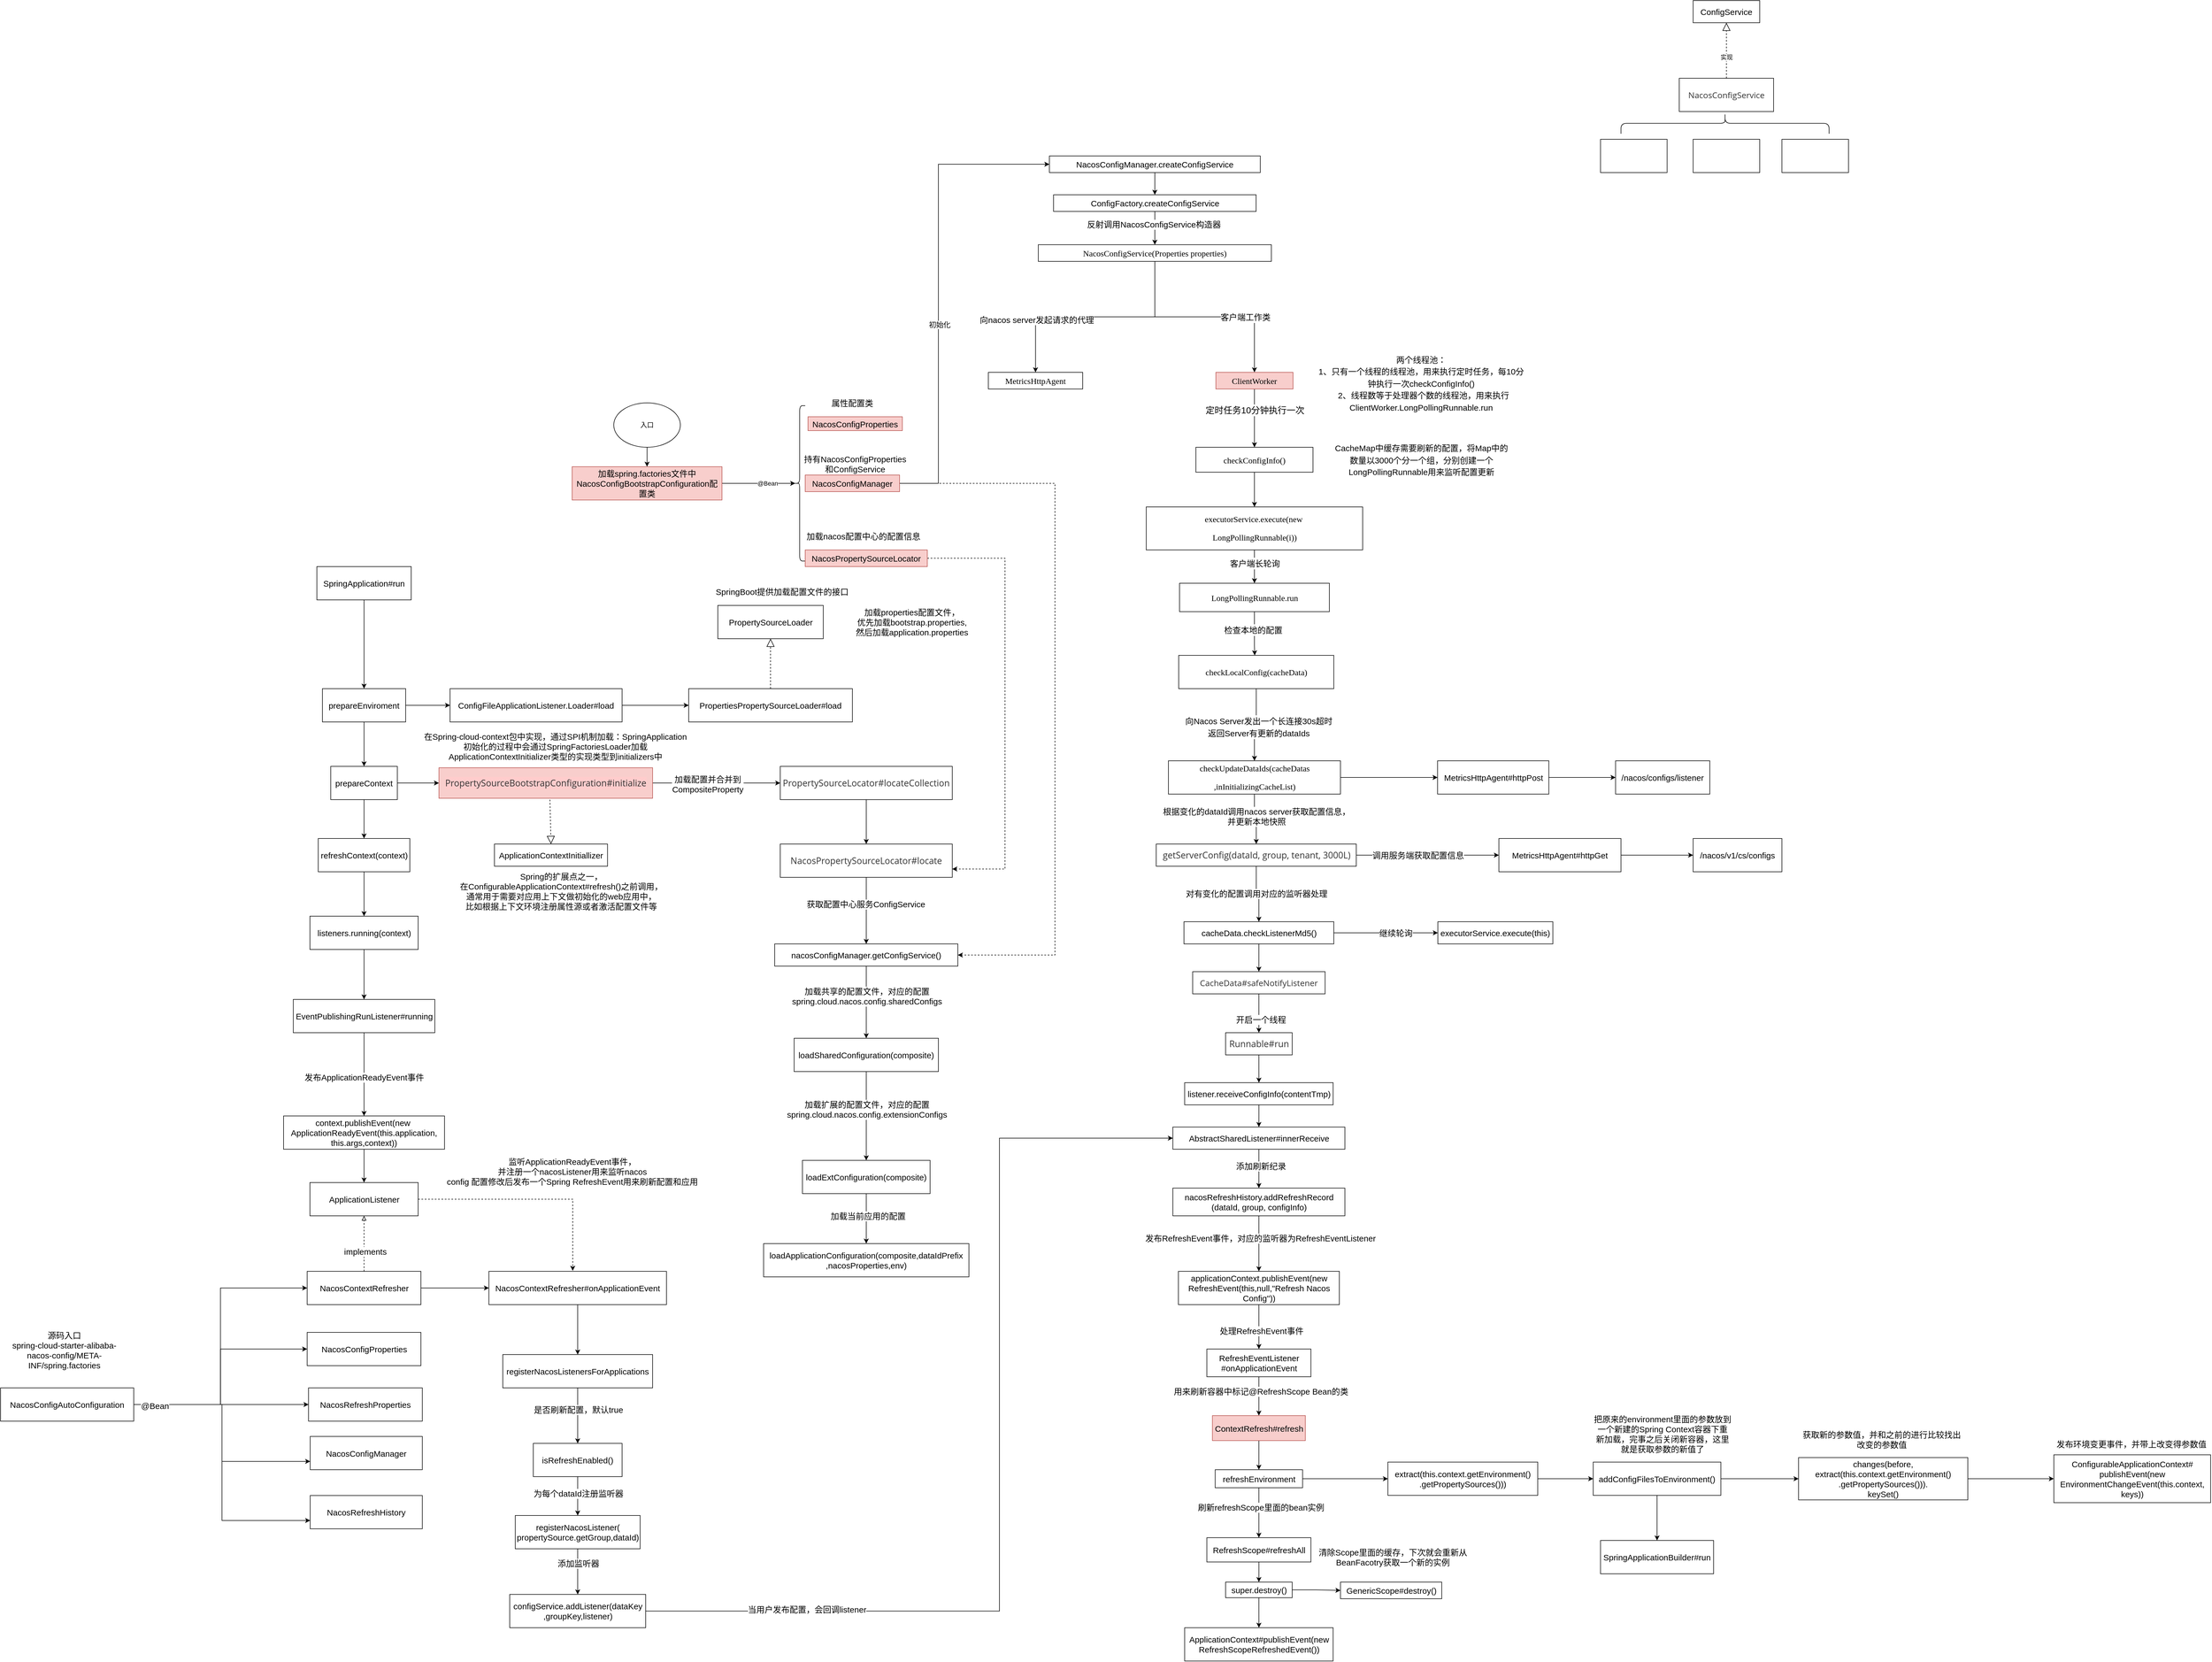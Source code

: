 <mxfile version="16.5.6" type="github">
  <diagram id="AEkYbbPtGk_L0vC9MOVH" name="第 1 页">
    <mxGraphModel dx="3076" dy="1931" grid="1" gridSize="10" guides="1" tooltips="1" connect="1" arrows="1" fold="1" page="1" pageScale="1" pageWidth="827" pageHeight="1169" math="0" shadow="0">
      <root>
        <mxCell id="0" />
        <mxCell id="1" parent="0" />
        <mxCell id="gMyOnzurJYTI28C3glSG-3" value="" style="edgeStyle=orthogonalEdgeStyle;rounded=0;orthogonalLoop=1;jettySize=auto;html=1;" parent="1" source="gMyOnzurJYTI28C3glSG-1" target="gMyOnzurJYTI28C3glSG-2" edge="1">
          <mxGeometry relative="1" as="geometry" />
        </mxCell>
        <mxCell id="gMyOnzurJYTI28C3glSG-1" value="入口" style="ellipse;whiteSpace=wrap;html=1;" parent="1" vertex="1">
          <mxGeometry x="115" y="55" width="120" height="80" as="geometry" />
        </mxCell>
        <mxCell id="gMyOnzurJYTI28C3glSG-7" style="edgeStyle=orthogonalEdgeStyle;rounded=0;orthogonalLoop=1;jettySize=auto;html=1;entryX=0.1;entryY=0.5;entryDx=0;entryDy=0;entryPerimeter=0;" parent="1" source="gMyOnzurJYTI28C3glSG-2" target="gMyOnzurJYTI28C3glSG-6" edge="1">
          <mxGeometry relative="1" as="geometry" />
        </mxCell>
        <mxCell id="gMyOnzurJYTI28C3glSG-9" value="@Bean" style="edgeLabel;html=1;align=center;verticalAlign=middle;resizable=0;points=[];" parent="gMyOnzurJYTI28C3glSG-7" vertex="1" connectable="0">
          <mxGeometry x="0.232" relative="1" as="geometry">
            <mxPoint as="offset" />
          </mxGeometry>
        </mxCell>
        <mxCell id="gMyOnzurJYTI28C3glSG-2" value="&lt;font style=&quot;font-size: 15px&quot;&gt;加载spring.factories文件中NacosConfigBootstrapConfiguration配置类&lt;/font&gt;" style="whiteSpace=wrap;html=1;fillColor=#f8cecc;strokeColor=#b85450;" parent="1" vertex="1">
          <mxGeometry x="40" y="170" width="270" height="60" as="geometry" />
        </mxCell>
        <mxCell id="gMyOnzurJYTI28C3glSG-6" value="" style="shape=curlyBracket;whiteSpace=wrap;html=1;rounded=1;" parent="1" vertex="1">
          <mxGeometry x="440" y="60" width="20" height="280" as="geometry" />
        </mxCell>
        <mxCell id="gMyOnzurJYTI28C3glSG-10" value="&lt;font style=&quot;font-size: 15px&quot;&gt;NacosConfigProperties&lt;/font&gt;" style="rounded=0;whiteSpace=wrap;html=1;fillColor=#f8cecc;strokeColor=#b85450;" parent="1" vertex="1">
          <mxGeometry x="465" y="80" width="170" height="25" as="geometry" />
        </mxCell>
        <mxCell id="gMyOnzurJYTI28C3glSG-21" style="edgeStyle=orthogonalEdgeStyle;rounded=0;orthogonalLoop=1;jettySize=auto;html=1;entryX=0;entryY=0.5;entryDx=0;entryDy=0;fontSize=13;" parent="1" source="gMyOnzurJYTI28C3glSG-12" target="gMyOnzurJYTI28C3glSG-17" edge="1">
          <mxGeometry relative="1" as="geometry">
            <Array as="points">
              <mxPoint x="700" y="200" />
              <mxPoint x="700" y="-375" />
            </Array>
          </mxGeometry>
        </mxCell>
        <mxCell id="gMyOnzurJYTI28C3glSG-22" value="初始化" style="edgeLabel;html=1;align=center;verticalAlign=middle;resizable=0;points=[];fontSize=13;" parent="gMyOnzurJYTI28C3glSG-21" vertex="1" connectable="0">
          <mxGeometry x="-0.157" y="-2" relative="1" as="geometry">
            <mxPoint as="offset" />
          </mxGeometry>
        </mxCell>
        <mxCell id="nUu-qofF7TvcxjBh7wJN-59" style="edgeStyle=orthogonalEdgeStyle;rounded=0;orthogonalLoop=1;jettySize=auto;html=1;entryX=1;entryY=0.5;entryDx=0;entryDy=0;dashed=1;fontSize=15;endArrow=classic;endFill=1;" edge="1" parent="1" source="gMyOnzurJYTI28C3glSG-12" target="nUu-qofF7TvcxjBh7wJN-1">
          <mxGeometry relative="1" as="geometry">
            <Array as="points">
              <mxPoint x="910" y="200" />
              <mxPoint x="910" y="1050" />
            </Array>
          </mxGeometry>
        </mxCell>
        <mxCell id="gMyOnzurJYTI28C3glSG-12" value="&lt;font style=&quot;font-size: 15px&quot;&gt;NacosConfigManager&lt;/font&gt;" style="rounded=0;whiteSpace=wrap;html=1;fillColor=#f8cecc;strokeColor=#b85450;" parent="1" vertex="1">
          <mxGeometry x="460" y="185" width="170" height="30" as="geometry" />
        </mxCell>
        <mxCell id="nUu-qofF7TvcxjBh7wJN-58" style="edgeStyle=orthogonalEdgeStyle;rounded=0;orthogonalLoop=1;jettySize=auto;html=1;entryX=1;entryY=0.75;entryDx=0;entryDy=0;fontSize=15;endArrow=classic;endFill=1;dashed=1;" edge="1" parent="1" source="gMyOnzurJYTI28C3glSG-13" target="mHClkzEe4EQX2rLaS-CH-69">
          <mxGeometry relative="1" as="geometry">
            <Array as="points">
              <mxPoint x="820" y="335" />
              <mxPoint x="820" y="895" />
            </Array>
          </mxGeometry>
        </mxCell>
        <mxCell id="gMyOnzurJYTI28C3glSG-13" value="&lt;font style=&quot;font-size: 15px&quot;&gt;NacosPropertySourceLocator&lt;/font&gt;" style="rounded=0;whiteSpace=wrap;html=1;fillColor=#f8cecc;strokeColor=#b85450;" parent="1" vertex="1">
          <mxGeometry x="460" y="320" width="220" height="30" as="geometry" />
        </mxCell>
        <mxCell id="gMyOnzurJYTI28C3glSG-14" value="&lt;font style=&quot;font-size: 15px&quot;&gt;加载nacos配置中心的配置信息&lt;/font&gt;" style="text;html=1;strokeColor=none;fillColor=none;align=center;verticalAlign=middle;whiteSpace=wrap;rounded=0;" parent="1" vertex="1">
          <mxGeometry x="460" y="280" width="210" height="30" as="geometry" />
        </mxCell>
        <mxCell id="gMyOnzurJYTI28C3glSG-15" value="&lt;font style=&quot;font-size: 15px&quot;&gt;持有NacosConfigProperties&lt;br&gt;和ConfigService&lt;/font&gt;" style="text;html=1;strokeColor=none;fillColor=none;align=center;verticalAlign=middle;whiteSpace=wrap;rounded=0;" parent="1" vertex="1">
          <mxGeometry x="420" y="150" width="260" height="30" as="geometry" />
        </mxCell>
        <mxCell id="gMyOnzurJYTI28C3glSG-16" value="&lt;font style=&quot;font-size: 15px&quot;&gt;属性配置类&lt;/font&gt;" style="text;html=1;strokeColor=none;fillColor=none;align=center;verticalAlign=middle;whiteSpace=wrap;rounded=0;" parent="1" vertex="1">
          <mxGeometry x="465" y="40" width="160" height="30" as="geometry" />
        </mxCell>
        <mxCell id="gMyOnzurJYTI28C3glSG-20" value="" style="edgeStyle=orthogonalEdgeStyle;rounded=0;orthogonalLoop=1;jettySize=auto;html=1;fontSize=13;" parent="1" source="gMyOnzurJYTI28C3glSG-17" target="gMyOnzurJYTI28C3glSG-19" edge="1">
          <mxGeometry relative="1" as="geometry" />
        </mxCell>
        <mxCell id="gMyOnzurJYTI28C3glSG-17" value="&lt;font style=&quot;font-size: 15px&quot;&gt;NacosConfigManager.createConfigService&lt;/font&gt;" style="whiteSpace=wrap;html=1;rounded=0;" parent="1" vertex="1">
          <mxGeometry x="900" y="-390" width="380" height="30" as="geometry" />
        </mxCell>
        <mxCell id="gMyOnzurJYTI28C3glSG-24" value="" style="edgeStyle=orthogonalEdgeStyle;rounded=0;orthogonalLoop=1;jettySize=auto;html=1;fontSize=13;" parent="1" source="gMyOnzurJYTI28C3glSG-19" target="gMyOnzurJYTI28C3glSG-23" edge="1">
          <mxGeometry relative="1" as="geometry" />
        </mxCell>
        <mxCell id="gMyOnzurJYTI28C3glSG-25" value="&lt;font style=&quot;font-size: 15px&quot;&gt;反射调用NacosConfigService构造器&lt;/font&gt;" style="edgeLabel;html=1;align=center;verticalAlign=middle;resizable=0;points=[];fontSize=12;" parent="gMyOnzurJYTI28C3glSG-24" vertex="1" connectable="0">
          <mxGeometry x="-0.229" y="-2" relative="1" as="geometry">
            <mxPoint as="offset" />
          </mxGeometry>
        </mxCell>
        <mxCell id="gMyOnzurJYTI28C3glSG-19" value="&lt;font style=&quot;font-size: 15px&quot;&gt;ConfigFactory.createConfigService&lt;/font&gt;" style="whiteSpace=wrap;html=1;rounded=0;" parent="1" vertex="1">
          <mxGeometry x="907.5" y="-320" width="365" height="30" as="geometry" />
        </mxCell>
        <mxCell id="gMyOnzurJYTI28C3glSG-27" value="" style="edgeStyle=orthogonalEdgeStyle;rounded=0;orthogonalLoop=1;jettySize=auto;html=1;fontSize=12;fontColor=#000000;" parent="1" source="gMyOnzurJYTI28C3glSG-23" target="gMyOnzurJYTI28C3glSG-26" edge="1">
          <mxGeometry relative="1" as="geometry" />
        </mxCell>
        <mxCell id="gMyOnzurJYTI28C3glSG-46" value="&lt;font style=&quot;font-size: 15px&quot;&gt;客户端工作类&lt;/font&gt;" style="edgeLabel;html=1;align=center;verticalAlign=middle;resizable=0;points=[];fontSize=18;fontColor=#000000;" parent="gMyOnzurJYTI28C3glSG-27" vertex="1" connectable="0">
          <mxGeometry x="0.385" relative="1" as="geometry">
            <mxPoint as="offset" />
          </mxGeometry>
        </mxCell>
        <mxCell id="gMyOnzurJYTI28C3glSG-29" value="" style="edgeStyle=orthogonalEdgeStyle;rounded=0;orthogonalLoop=1;jettySize=auto;html=1;fontSize=18;fontColor=#000000;" parent="1" source="gMyOnzurJYTI28C3glSG-23" target="gMyOnzurJYTI28C3glSG-28" edge="1">
          <mxGeometry relative="1" as="geometry" />
        </mxCell>
        <mxCell id="gMyOnzurJYTI28C3glSG-40" value="&lt;font style=&quot;font-size: 15px&quot;&gt;向nacos server发起请求的代理&lt;/font&gt;" style="edgeLabel;html=1;align=center;verticalAlign=middle;resizable=0;points=[];fontSize=12;fontColor=#000000;" parent="gMyOnzurJYTI28C3glSG-29" vertex="1" connectable="0">
          <mxGeometry x="0.232" y="1" relative="1" as="geometry">
            <mxPoint x="-58" y="4" as="offset" />
          </mxGeometry>
        </mxCell>
        <mxCell id="gMyOnzurJYTI28C3glSG-23" value="&lt;pre style=&quot;font-family: &amp;#34;consolas&amp;#34;&quot;&gt;&lt;span style=&quot;background-color: rgb(255 , 255 , 255)&quot;&gt;&lt;font style=&quot;font-size: 15px&quot;&gt;NacosConfigService(Properties properties)&lt;/font&gt;&lt;/span&gt;&lt;/pre&gt;" style="whiteSpace=wrap;html=1;rounded=0;" parent="1" vertex="1">
          <mxGeometry x="880" y="-230" width="420" height="30" as="geometry" />
        </mxCell>
        <mxCell id="gMyOnzurJYTI28C3glSG-43" value="" style="edgeStyle=orthogonalEdgeStyle;rounded=0;orthogonalLoop=1;jettySize=auto;html=1;fontSize=12;fontColor=#000000;" parent="1" source="gMyOnzurJYTI28C3glSG-26" target="gMyOnzurJYTI28C3glSG-42" edge="1">
          <mxGeometry relative="1" as="geometry" />
        </mxCell>
        <mxCell id="gMyOnzurJYTI28C3glSG-45" value="&lt;font style=&quot;font-size: 16px&quot;&gt;定时任务10分钟执行一次&lt;/font&gt;" style="edgeLabel;html=1;align=center;verticalAlign=middle;resizable=0;points=[];fontSize=18;fontColor=#000000;" parent="gMyOnzurJYTI28C3glSG-43" vertex="1" connectable="0">
          <mxGeometry x="-0.28" relative="1" as="geometry">
            <mxPoint as="offset" />
          </mxGeometry>
        </mxCell>
        <mxCell id="gMyOnzurJYTI28C3glSG-26" value="&lt;pre style=&quot;font-family: &amp;#34;consolas&amp;#34;&quot;&gt;&lt;font style=&quot;font-size: 15px&quot;&gt;ClientWorker&lt;/font&gt;&lt;/pre&gt;" style="whiteSpace=wrap;html=1;rounded=0;fillColor=#f8cecc;strokeColor=#b85450;" parent="1" vertex="1">
          <mxGeometry x="1200" width="139" height="30" as="geometry" />
        </mxCell>
        <mxCell id="gMyOnzurJYTI28C3glSG-28" value="&lt;pre style=&quot;font-family: &amp;#34;consolas&amp;#34;&quot;&gt;&lt;font style=&quot;background-color: rgb(255 , 255 , 255) ; font-size: 15px&quot;&gt;MetricsHttpAgent&lt;/font&gt;&lt;/pre&gt;" style="whiteSpace=wrap;html=1;rounded=0;" parent="1" vertex="1">
          <mxGeometry x="790" width="170" height="30" as="geometry" />
        </mxCell>
        <mxCell id="gMyOnzurJYTI28C3glSG-48" value="" style="edgeStyle=orthogonalEdgeStyle;rounded=0;orthogonalLoop=1;jettySize=auto;html=1;fontSize=18;fontColor=#000000;" parent="1" source="gMyOnzurJYTI28C3glSG-42" target="gMyOnzurJYTI28C3glSG-47" edge="1">
          <mxGeometry relative="1" as="geometry" />
        </mxCell>
        <mxCell id="gMyOnzurJYTI28C3glSG-42" value="&lt;pre style=&quot;font-family: &amp;#34;consolas&amp;#34;&quot;&gt;&lt;span style=&quot;background-color: rgb(255 , 255 , 255)&quot;&gt;&lt;font style=&quot;font-size: 15px&quot;&gt;checkConfigInfo()&lt;/font&gt;&lt;/span&gt;&lt;/pre&gt;" style="whiteSpace=wrap;html=1;rounded=0;" parent="1" vertex="1">
          <mxGeometry x="1164" y="135" width="211" height="45" as="geometry" />
        </mxCell>
        <mxCell id="gMyOnzurJYTI28C3glSG-52" value="" style="edgeStyle=orthogonalEdgeStyle;rounded=0;orthogonalLoop=1;jettySize=auto;html=1;fontSize=18;fontColor=#000000;" parent="1" source="gMyOnzurJYTI28C3glSG-47" target="gMyOnzurJYTI28C3glSG-51" edge="1">
          <mxGeometry relative="1" as="geometry">
            <Array as="points">
              <mxPoint x="1270" y="380" />
              <mxPoint x="1270" y="380" />
            </Array>
          </mxGeometry>
        </mxCell>
        <mxCell id="gMyOnzurJYTI28C3glSG-53" value="&lt;font style=&quot;font-size: 15px&quot;&gt;客户端长轮询&lt;/font&gt;" style="edgeLabel;html=1;align=center;verticalAlign=middle;resizable=0;points=[];fontSize=18;fontColor=#000000;" parent="gMyOnzurJYTI28C3glSG-52" vertex="1" connectable="0">
          <mxGeometry x="-0.212" relative="1" as="geometry">
            <mxPoint as="offset" />
          </mxGeometry>
        </mxCell>
        <mxCell id="gMyOnzurJYTI28C3glSG-47" value="&lt;pre style=&quot;font-family: &amp;#34;consolas&amp;#34; ; font-size: 15px&quot;&gt;&lt;span style=&quot;background-color: rgb(255 , 255 , 255)&quot;&gt;&lt;font style=&quot;font-size: 15px&quot;&gt;executorService.execute(new &lt;/font&gt;&lt;/span&gt;&lt;/pre&gt;&lt;pre style=&quot;font-family: &amp;#34;consolas&amp;#34; ; font-size: 15px&quot;&gt;&lt;font style=&quot;font-size: 15px&quot;&gt;LongPollingRunnable(i))&lt;/font&gt;&lt;/pre&gt;" style="whiteSpace=wrap;html=1;rounded=0;" parent="1" vertex="1">
          <mxGeometry x="1074.5" y="242.5" width="390" height="77.5" as="geometry" />
        </mxCell>
        <mxCell id="gMyOnzurJYTI28C3glSG-49" value="&lt;font style=&quot;font-size: 15px&quot;&gt;两个线程池：&lt;br&gt;1、只有一个线程的线程池，用来执行定时任务，每10分钟执行一次checkConfigInfo()&lt;br&gt;&amp;nbsp; 2、线程数等于处理器个数的线程池，用来执行ClientWorker.LongPollingRunnable.run&lt;/font&gt;" style="text;html=1;strokeColor=none;fillColor=none;align=center;verticalAlign=middle;whiteSpace=wrap;rounded=0;labelBackgroundColor=none;fontSize=18;fontColor=#000000;" parent="1" vertex="1">
          <mxGeometry x="1380" y="-60" width="380" height="160" as="geometry" />
        </mxCell>
        <mxCell id="gMyOnzurJYTI28C3glSG-50" value="&lt;font style=&quot;font-size: 15px&quot;&gt;CacheMap中缓存需要刷新的配置，将Map中的数量以3000个分一个组，分别创建一个LongPollingRunnable用来监听配置更新&lt;/font&gt;" style="text;html=1;strokeColor=none;fillColor=none;align=center;verticalAlign=middle;whiteSpace=wrap;rounded=0;labelBackgroundColor=none;fontSize=18;fontColor=#000000;" parent="1" vertex="1">
          <mxGeometry x="1412.5" y="112.5" width="315" height="90" as="geometry" />
        </mxCell>
        <mxCell id="gMyOnzurJYTI28C3glSG-55" value="" style="edgeStyle=orthogonalEdgeStyle;rounded=0;orthogonalLoop=1;jettySize=auto;html=1;fontSize=18;fontColor=#000000;" parent="1" source="gMyOnzurJYTI28C3glSG-51" target="gMyOnzurJYTI28C3glSG-54" edge="1">
          <mxGeometry relative="1" as="geometry">
            <Array as="points">
              <mxPoint x="1270" y="493" />
              <mxPoint x="1270" y="493" />
            </Array>
          </mxGeometry>
        </mxCell>
        <mxCell id="gMyOnzurJYTI28C3glSG-56" value="&lt;font style=&quot;font-size: 15px&quot;&gt;检查本地的配置&lt;/font&gt;" style="edgeLabel;html=1;align=center;verticalAlign=middle;resizable=0;points=[];fontSize=18;fontColor=#000000;" parent="gMyOnzurJYTI28C3glSG-55" vertex="1" connectable="0">
          <mxGeometry x="-0.18" y="-3" relative="1" as="geometry">
            <mxPoint as="offset" />
          </mxGeometry>
        </mxCell>
        <mxCell id="gMyOnzurJYTI28C3glSG-51" value="&lt;pre style=&quot;font-family: &amp;#34;consolas&amp;#34;&quot;&gt;&lt;font style=&quot;font-size: 15px&quot;&gt;LongPollingRunnable.run&lt;/font&gt;&lt;/pre&gt;" style="whiteSpace=wrap;html=1;rounded=0;" parent="1" vertex="1">
          <mxGeometry x="1134.5" y="380" width="270" height="51.25" as="geometry" />
        </mxCell>
        <mxCell id="gMyOnzurJYTI28C3glSG-58" value="" style="edgeStyle=orthogonalEdgeStyle;rounded=0;orthogonalLoop=1;jettySize=auto;html=1;fontSize=18;fontColor=#000000;" parent="1" source="gMyOnzurJYTI28C3glSG-54" target="gMyOnzurJYTI28C3glSG-57" edge="1">
          <mxGeometry relative="1" as="geometry" />
        </mxCell>
        <mxCell id="gMyOnzurJYTI28C3glSG-61" value="&lt;font style=&quot;font-size: 15px&quot;&gt;向Nacos Server发出一个长连接30s超时&lt;br&gt;返回Server有更新的dataIds&lt;/font&gt;" style="edgeLabel;html=1;align=center;verticalAlign=middle;resizable=0;points=[];fontSize=18;fontColor=#000000;" parent="gMyOnzurJYTI28C3glSG-58" vertex="1" connectable="0">
          <mxGeometry x="0.168" y="1" relative="1" as="geometry">
            <mxPoint x="6" y="-6" as="offset" />
          </mxGeometry>
        </mxCell>
        <mxCell id="gMyOnzurJYTI28C3glSG-54" value="&lt;pre style=&quot;font-family: &amp;#34;consolas&amp;#34;&quot;&gt;&lt;span style=&quot;background-color: rgb(255 , 255 , 255)&quot;&gt;&lt;font style=&quot;font-size: 15px&quot;&gt;checkLocalConfig(cacheData)&lt;/font&gt;&lt;/span&gt;&lt;/pre&gt;" style="whiteSpace=wrap;html=1;rounded=0;" parent="1" vertex="1">
          <mxGeometry x="1133" y="510" width="279.5" height="60" as="geometry" />
        </mxCell>
        <mxCell id="gMyOnzurJYTI28C3glSG-63" value="" style="edgeStyle=orthogonalEdgeStyle;rounded=0;orthogonalLoop=1;jettySize=auto;html=1;fontSize=15;fontColor=#000000;" parent="1" source="gMyOnzurJYTI28C3glSG-57" target="gMyOnzurJYTI28C3glSG-62" edge="1">
          <mxGeometry relative="1" as="geometry" />
        </mxCell>
        <mxCell id="gMyOnzurJYTI28C3glSG-64" value="根据变化的dataId调用nacos server获取配置信息，&lt;br&gt;并更新本地快照" style="edgeLabel;html=1;align=center;verticalAlign=middle;resizable=0;points=[];fontSize=15;fontColor=#000000;" parent="gMyOnzurJYTI28C3glSG-63" vertex="1" connectable="0">
          <mxGeometry x="0.34" y="-1" relative="1" as="geometry">
            <mxPoint x="1" y="-20" as="offset" />
          </mxGeometry>
        </mxCell>
        <mxCell id="mHClkzEe4EQX2rLaS-CH-41" value="" style="edgeStyle=orthogonalEdgeStyle;rounded=0;orthogonalLoop=1;jettySize=auto;html=1;fontSize=15;" parent="1" source="gMyOnzurJYTI28C3glSG-57" target="mHClkzEe4EQX2rLaS-CH-40" edge="1">
          <mxGeometry relative="1" as="geometry" />
        </mxCell>
        <mxCell id="gMyOnzurJYTI28C3glSG-57" value="&lt;p style=&quot;line-height: 0&quot;&gt;&lt;/p&gt;&lt;pre style=&quot;font-family: &amp;#34;consolas&amp;#34; ; font-size: 15px&quot;&gt;&lt;span style=&quot;background-color: rgb(255 , 255 , 255)&quot;&gt;&lt;font style=&quot;font-size: 15px&quot;&gt;checkUpdateDataIds(cacheDatas&lt;/font&gt;&lt;/span&gt;&lt;/pre&gt;&lt;pre style=&quot;font-family: &amp;#34;consolas&amp;#34; ; font-size: 15px&quot;&gt;&lt;span style=&quot;background-color: rgb(255 , 255 , 255)&quot;&gt;&lt;font style=&quot;font-size: 15px&quot;&gt;,inInitializingCacheList)&lt;/font&gt;&lt;/span&gt;&lt;/pre&gt;&lt;p&gt;&lt;/p&gt;" style="whiteSpace=wrap;html=1;rounded=0;align=center;spacing=0;" parent="1" vertex="1">
          <mxGeometry x="1114.5" y="700" width="310" height="60" as="geometry" />
        </mxCell>
        <mxCell id="gMyOnzurJYTI28C3glSG-66" value="" style="edgeStyle=orthogonalEdgeStyle;rounded=0;orthogonalLoop=1;jettySize=auto;html=1;fontSize=15;fontColor=#000000;" parent="1" source="gMyOnzurJYTI28C3glSG-62" target="gMyOnzurJYTI28C3glSG-65" edge="1">
          <mxGeometry relative="1" as="geometry" />
        </mxCell>
        <mxCell id="gMyOnzurJYTI28C3glSG-67" value="对有变化的配置调用对应的监听器处理" style="edgeLabel;html=1;align=center;verticalAlign=middle;resizable=0;points=[];fontSize=15;fontColor=#000000;" parent="gMyOnzurJYTI28C3glSG-66" vertex="1" connectable="0">
          <mxGeometry x="-0.3" y="-2" relative="1" as="geometry">
            <mxPoint x="2" y="12" as="offset" />
          </mxGeometry>
        </mxCell>
        <mxCell id="mHClkzEe4EQX2rLaS-CH-36" value="" style="edgeStyle=orthogonalEdgeStyle;rounded=0;orthogonalLoop=1;jettySize=auto;html=1;fontSize=15;" parent="1" source="gMyOnzurJYTI28C3glSG-62" target="mHClkzEe4EQX2rLaS-CH-35" edge="1">
          <mxGeometry relative="1" as="geometry" />
        </mxCell>
        <mxCell id="mHClkzEe4EQX2rLaS-CH-37" value="调用服务端获取配置信息" style="edgeLabel;html=1;align=center;verticalAlign=middle;resizable=0;points=[];fontSize=15;" parent="mHClkzEe4EQX2rLaS-CH-36" vertex="1" connectable="0">
          <mxGeometry x="-0.136" relative="1" as="geometry">
            <mxPoint as="offset" />
          </mxGeometry>
        </mxCell>
        <mxCell id="gMyOnzurJYTI28C3glSG-62" value="&lt;span style=&quot;color: rgb(51 , 51 , 51) ; font-family: &amp;#34;open sans&amp;#34; , &amp;#34;clear sans&amp;#34; , &amp;#34;helvetica neue&amp;#34; , &amp;#34;helvetica&amp;#34; , &amp;#34;arial&amp;#34; , &amp;#34;segoe ui emoji&amp;#34; , sans-serif ; font-size: 16px ; background-color: rgb(255 , 255 , 255)&quot;&gt;getServerConfig(dataId, group, tenant, 3000L)&lt;/span&gt;" style="whiteSpace=wrap;html=1;rounded=0;spacing=0;" parent="1" vertex="1">
          <mxGeometry x="1092.5" y="850" width="360.5" height="40" as="geometry" />
        </mxCell>
        <mxCell id="gMyOnzurJYTI28C3glSG-69" value="" style="edgeStyle=orthogonalEdgeStyle;rounded=0;orthogonalLoop=1;jettySize=auto;html=1;fontSize=15;fontColor=#000000;" parent="1" source="gMyOnzurJYTI28C3glSG-65" target="gMyOnzurJYTI28C3glSG-68" edge="1">
          <mxGeometry relative="1" as="geometry" />
        </mxCell>
        <mxCell id="gMyOnzurJYTI28C3glSG-70" value="继续轮询" style="edgeLabel;html=1;align=center;verticalAlign=middle;resizable=0;points=[];fontSize=15;fontColor=#000000;" parent="gMyOnzurJYTI28C3glSG-69" vertex="1" connectable="0">
          <mxGeometry x="0.182" relative="1" as="geometry">
            <mxPoint as="offset" />
          </mxGeometry>
        </mxCell>
        <mxCell id="gMyOnzurJYTI28C3glSG-72" value="" style="edgeStyle=orthogonalEdgeStyle;rounded=0;orthogonalLoop=1;jettySize=auto;html=1;fontSize=15;fontColor=#000000;" parent="1" source="gMyOnzurJYTI28C3glSG-65" target="gMyOnzurJYTI28C3glSG-71" edge="1">
          <mxGeometry relative="1" as="geometry" />
        </mxCell>
        <mxCell id="gMyOnzurJYTI28C3glSG-65" value="&lt;font style=&quot;font-size: 15px&quot;&gt;cacheData.checkListenerMd5()&lt;/font&gt;" style="whiteSpace=wrap;html=1;rounded=0;spacing=0;" parent="1" vertex="1">
          <mxGeometry x="1142.5" y="990" width="270" height="40" as="geometry" />
        </mxCell>
        <mxCell id="gMyOnzurJYTI28C3glSG-68" value="executorService.execute(this)" style="whiteSpace=wrap;html=1;rounded=0;spacing=0;fontSize=15;" parent="1" vertex="1">
          <mxGeometry x="1600" y="990" width="207.25" height="40" as="geometry" />
        </mxCell>
        <mxCell id="gMyOnzurJYTI28C3glSG-74" value="" style="edgeStyle=orthogonalEdgeStyle;rounded=0;orthogonalLoop=1;jettySize=auto;html=1;fontSize=15;fontColor=#000000;" parent="1" source="gMyOnzurJYTI28C3glSG-71" target="gMyOnzurJYTI28C3glSG-73" edge="1">
          <mxGeometry relative="1" as="geometry" />
        </mxCell>
        <mxCell id="gMyOnzurJYTI28C3glSG-75" value="开启一个线程" style="edgeLabel;html=1;align=center;verticalAlign=middle;resizable=0;points=[];fontSize=15;fontColor=#000000;" parent="gMyOnzurJYTI28C3glSG-74" vertex="1" connectable="0">
          <mxGeometry x="0.308" y="3" relative="1" as="geometry">
            <mxPoint as="offset" />
          </mxGeometry>
        </mxCell>
        <mxCell id="gMyOnzurJYTI28C3glSG-71" value="&lt;p class=&quot;md-end-block md-p md-focus&quot; style=&quot;box-sizing: border-box ; line-height: inherit ; margin: 0.8em 0px ; position: relative ; color: rgb(51 , 51 , 51) ; font-family: &amp;#34;open sans&amp;#34; , &amp;#34;clear sans&amp;#34; , &amp;#34;helvetica neue&amp;#34; , &amp;#34;helvetica&amp;#34; , &amp;#34;arial&amp;#34; , &amp;#34;segoe ui emoji&amp;#34; , sans-serif&quot;&gt;&lt;font style=&quot;font-size: 15px&quot;&gt;CacheData#safeNotifyListener&lt;/font&gt;&lt;/p&gt;" style="whiteSpace=wrap;html=1;rounded=0;spacing=0;" parent="1" vertex="1">
          <mxGeometry x="1158.18" y="1080" width="238.63" height="40" as="geometry" />
        </mxCell>
        <mxCell id="gMyOnzurJYTI28C3glSG-77" value="" style="edgeStyle=orthogonalEdgeStyle;rounded=0;orthogonalLoop=1;jettySize=auto;html=1;fontSize=15;fontColor=#000000;" parent="1" source="gMyOnzurJYTI28C3glSG-73" target="gMyOnzurJYTI28C3glSG-76" edge="1">
          <mxGeometry relative="1" as="geometry" />
        </mxCell>
        <mxCell id="gMyOnzurJYTI28C3glSG-73" value="&lt;span style=&quot;color: rgb(51 , 51 , 51) ; font-family: &amp;#34;open sans&amp;#34; , &amp;#34;clear sans&amp;#34; , &amp;#34;helvetica neue&amp;#34; , &amp;#34;helvetica&amp;#34; , &amp;#34;arial&amp;#34; , &amp;#34;segoe ui emoji&amp;#34; , sans-serif ; font-size: 16px ; background-color: rgb(255 , 255 , 255)&quot;&gt;Runnable#run&lt;/span&gt;" style="whiteSpace=wrap;html=1;rounded=0;spacing=0;" parent="1" vertex="1">
          <mxGeometry x="1217.5" y="1190" width="120" height="40" as="geometry" />
        </mxCell>
        <mxCell id="gMyOnzurJYTI28C3glSG-79" value="" style="edgeStyle=orthogonalEdgeStyle;rounded=0;orthogonalLoop=1;jettySize=auto;html=1;fontSize=15;fontColor=#000000;" parent="1" source="gMyOnzurJYTI28C3glSG-76" target="gMyOnzurJYTI28C3glSG-78" edge="1">
          <mxGeometry relative="1" as="geometry" />
        </mxCell>
        <mxCell id="gMyOnzurJYTI28C3glSG-76" value="&lt;font style=&quot;font-size: 15px&quot;&gt;listener.receiveConfigInfo(contentTmp)&lt;/font&gt;" style="whiteSpace=wrap;html=1;rounded=0;spacing=0;" parent="1" vertex="1">
          <mxGeometry x="1143.75" y="1280" width="267.5" height="40" as="geometry" />
        </mxCell>
        <mxCell id="gMyOnzurJYTI28C3glSG-81" value="" style="edgeStyle=orthogonalEdgeStyle;rounded=0;orthogonalLoop=1;jettySize=auto;html=1;fontSize=15;fontColor=#000000;" parent="1" source="gMyOnzurJYTI28C3glSG-78" target="gMyOnzurJYTI28C3glSG-80" edge="1">
          <mxGeometry relative="1" as="geometry" />
        </mxCell>
        <mxCell id="gMyOnzurJYTI28C3glSG-82" value="添加刷新纪录" style="edgeLabel;html=1;align=center;verticalAlign=middle;resizable=0;points=[];fontSize=15;fontColor=#000000;" parent="gMyOnzurJYTI28C3glSG-81" vertex="1" connectable="0">
          <mxGeometry x="-0.233" y="1" relative="1" as="geometry">
            <mxPoint x="2" y="3" as="offset" />
          </mxGeometry>
        </mxCell>
        <mxCell id="gMyOnzurJYTI28C3glSG-78" value="AbstractSharedListener#innerReceive" style="whiteSpace=wrap;html=1;rounded=0;spacing=0;fontSize=15;" parent="1" vertex="1">
          <mxGeometry x="1122.5" y="1360" width="310" height="40" as="geometry" />
        </mxCell>
        <mxCell id="mHClkzEe4EQX2rLaS-CH-2" value="" style="edgeStyle=orthogonalEdgeStyle;rounded=0;orthogonalLoop=1;jettySize=auto;html=1;" parent="1" source="gMyOnzurJYTI28C3glSG-80" target="mHClkzEe4EQX2rLaS-CH-1" edge="1">
          <mxGeometry relative="1" as="geometry" />
        </mxCell>
        <mxCell id="mHClkzEe4EQX2rLaS-CH-3" value="发布RefreshEvent事件，对应的监听器为RefreshEventListener" style="edgeLabel;html=1;align=center;verticalAlign=middle;resizable=0;points=[];fontSize=15;" parent="mHClkzEe4EQX2rLaS-CH-2" vertex="1" connectable="0">
          <mxGeometry x="-0.213" y="2" relative="1" as="geometry">
            <mxPoint as="offset" />
          </mxGeometry>
        </mxCell>
        <mxCell id="gMyOnzurJYTI28C3glSG-80" value="nacosRefreshHistory.addRefreshRecord&lt;br&gt;(dataId, group, configInfo)" style="whiteSpace=wrap;html=1;fontSize=15;rounded=0;spacing=0;" parent="1" vertex="1">
          <mxGeometry x="1122.5" y="1470" width="310" height="50" as="geometry" />
        </mxCell>
        <mxCell id="OyQYh3m7RU3AJM_eEZGk-1" value="&lt;font style=&quot;font-size: 15px&quot;&gt;ConfigService&lt;/font&gt;" style="rounded=0;whiteSpace=wrap;html=1;" parent="1" vertex="1">
          <mxGeometry x="2060" y="-670" width="120" height="40" as="geometry" />
        </mxCell>
        <mxCell id="OyQYh3m7RU3AJM_eEZGk-2" value="&lt;span style=&quot;color: rgb(51 , 51 , 51) ; font-family: &amp;#34;open sans&amp;#34; , &amp;#34;clear sans&amp;#34; , &amp;#34;helvetica neue&amp;#34; , &amp;#34;helvetica&amp;#34; , &amp;#34;arial&amp;#34; , sans-serif ; background-color: rgb(255 , 255 , 255)&quot;&gt;&lt;font style=&quot;font-size: 15px&quot;&gt;NacosConfigService&lt;/font&gt;&lt;/span&gt;" style="whiteSpace=wrap;html=1;rounded=0;" parent="1" vertex="1">
          <mxGeometry x="2035" y="-530" width="170" height="60" as="geometry" />
        </mxCell>
        <mxCell id="OyQYh3m7RU3AJM_eEZGk-4" value="" style="endArrow=block;dashed=1;endFill=0;endSize=12;html=1;rounded=0;exitX=0.5;exitY=0;exitDx=0;exitDy=0;" parent="1" source="OyQYh3m7RU3AJM_eEZGk-2" target="OyQYh3m7RU3AJM_eEZGk-1" edge="1">
          <mxGeometry width="160" relative="1" as="geometry">
            <mxPoint x="1860" y="-300" as="sourcePoint" />
            <mxPoint x="2020" y="-300" as="targetPoint" />
          </mxGeometry>
        </mxCell>
        <mxCell id="OyQYh3m7RU3AJM_eEZGk-6" value="实现" style="edgeLabel;html=1;align=center;verticalAlign=middle;resizable=0;points=[];" parent="OyQYh3m7RU3AJM_eEZGk-4" vertex="1" connectable="0">
          <mxGeometry x="-0.233" relative="1" as="geometry">
            <mxPoint as="offset" />
          </mxGeometry>
        </mxCell>
        <mxCell id="mHClkzEe4EQX2rLaS-CH-5" value="" style="edgeStyle=orthogonalEdgeStyle;rounded=0;orthogonalLoop=1;jettySize=auto;html=1;" parent="1" source="mHClkzEe4EQX2rLaS-CH-1" target="mHClkzEe4EQX2rLaS-CH-4" edge="1">
          <mxGeometry relative="1" as="geometry" />
        </mxCell>
        <mxCell id="mHClkzEe4EQX2rLaS-CH-6" value="处理RefreshEvent事件" style="edgeLabel;html=1;align=center;verticalAlign=middle;resizable=0;points=[];fontSize=15;" parent="mHClkzEe4EQX2rLaS-CH-5" vertex="1" connectable="0">
          <mxGeometry x="-0.201" y="4" relative="1" as="geometry">
            <mxPoint y="15" as="offset" />
          </mxGeometry>
        </mxCell>
        <mxCell id="mHClkzEe4EQX2rLaS-CH-1" value="applicationContext.publishEvent(new RefreshEvent(this,null,&quot;Refresh Nacos Config&quot;))" style="whiteSpace=wrap;html=1;fontSize=15;rounded=0;spacing=0;" parent="1" vertex="1">
          <mxGeometry x="1132.5" y="1620" width="290" height="60" as="geometry" />
        </mxCell>
        <mxCell id="mHClkzEe4EQX2rLaS-CH-8" value="" style="edgeStyle=orthogonalEdgeStyle;rounded=0;orthogonalLoop=1;jettySize=auto;html=1;" parent="1" source="mHClkzEe4EQX2rLaS-CH-4" target="mHClkzEe4EQX2rLaS-CH-7" edge="1">
          <mxGeometry relative="1" as="geometry" />
        </mxCell>
        <mxCell id="mHClkzEe4EQX2rLaS-CH-9" value="用来刷新容器中标记@RefreshScope Bean的类" style="edgeLabel;html=1;align=center;verticalAlign=middle;resizable=0;points=[];fontSize=15;" parent="mHClkzEe4EQX2rLaS-CH-8" vertex="1" connectable="0">
          <mxGeometry x="-0.26" y="1" relative="1" as="geometry">
            <mxPoint x="2" as="offset" />
          </mxGeometry>
        </mxCell>
        <mxCell id="mHClkzEe4EQX2rLaS-CH-4" value="RefreshEventListener&lt;br&gt;#onApplicationEvent" style="whiteSpace=wrap;html=1;fontSize=15;rounded=0;spacing=0;" parent="1" vertex="1">
          <mxGeometry x="1183.75" y="1760" width="187.5" height="50" as="geometry" />
        </mxCell>
        <mxCell id="mHClkzEe4EQX2rLaS-CH-11" value="" style="edgeStyle=orthogonalEdgeStyle;rounded=0;orthogonalLoop=1;jettySize=auto;html=1;" parent="1" source="mHClkzEe4EQX2rLaS-CH-7" target="mHClkzEe4EQX2rLaS-CH-10" edge="1">
          <mxGeometry relative="1" as="geometry" />
        </mxCell>
        <mxCell id="mHClkzEe4EQX2rLaS-CH-7" value="ContextRefresh#refresh" style="whiteSpace=wrap;html=1;fontSize=15;rounded=0;spacing=0;fillColor=#f8cecc;strokeColor=#b85450;" parent="1" vertex="1">
          <mxGeometry x="1193.75" y="1880" width="167.5" height="45" as="geometry" />
        </mxCell>
        <mxCell id="mHClkzEe4EQX2rLaS-CH-13" value="" style="edgeStyle=orthogonalEdgeStyle;rounded=0;orthogonalLoop=1;jettySize=auto;html=1;" parent="1" source="mHClkzEe4EQX2rLaS-CH-10" target="mHClkzEe4EQX2rLaS-CH-12" edge="1">
          <mxGeometry relative="1" as="geometry" />
        </mxCell>
        <mxCell id="mHClkzEe4EQX2rLaS-CH-20" value="刷新refreshScope里面的bean实例" style="edgeLabel;html=1;align=center;verticalAlign=middle;resizable=0;points=[];fontSize=15;" parent="mHClkzEe4EQX2rLaS-CH-13" vertex="1" connectable="0">
          <mxGeometry x="-0.222" y="3" relative="1" as="geometry">
            <mxPoint as="offset" />
          </mxGeometry>
        </mxCell>
        <mxCell id="mHClkzEe4EQX2rLaS-CH-23" value="" style="edgeStyle=orthogonalEdgeStyle;rounded=0;orthogonalLoop=1;jettySize=auto;html=1;fontSize=15;" parent="1" source="mHClkzEe4EQX2rLaS-CH-10" target="mHClkzEe4EQX2rLaS-CH-22" edge="1">
          <mxGeometry relative="1" as="geometry" />
        </mxCell>
        <mxCell id="mHClkzEe4EQX2rLaS-CH-10" value="refreshEnvironment" style="whiteSpace=wrap;html=1;fontSize=15;rounded=0;spacing=0;" parent="1" vertex="1">
          <mxGeometry x="1198.75" y="1977.5" width="157.5" height="32.5" as="geometry" />
        </mxCell>
        <mxCell id="mHClkzEe4EQX2rLaS-CH-15" value="" style="edgeStyle=orthogonalEdgeStyle;rounded=0;orthogonalLoop=1;jettySize=auto;html=1;" parent="1" source="mHClkzEe4EQX2rLaS-CH-12" target="mHClkzEe4EQX2rLaS-CH-14" edge="1">
          <mxGeometry relative="1" as="geometry" />
        </mxCell>
        <mxCell id="mHClkzEe4EQX2rLaS-CH-12" value="RefreshScope#refreshAll" style="whiteSpace=wrap;html=1;fontSize=15;rounded=0;spacing=0;" parent="1" vertex="1">
          <mxGeometry x="1183.75" y="2100" width="187.5" height="43.75" as="geometry" />
        </mxCell>
        <mxCell id="mHClkzEe4EQX2rLaS-CH-17" value="" style="edgeStyle=orthogonalEdgeStyle;rounded=0;orthogonalLoop=1;jettySize=auto;html=1;" parent="1" source="mHClkzEe4EQX2rLaS-CH-14" target="mHClkzEe4EQX2rLaS-CH-16" edge="1">
          <mxGeometry relative="1" as="geometry" />
        </mxCell>
        <mxCell id="mHClkzEe4EQX2rLaS-CH-19" value="" style="edgeStyle=orthogonalEdgeStyle;rounded=0;orthogonalLoop=1;jettySize=auto;html=1;" parent="1" source="mHClkzEe4EQX2rLaS-CH-14" target="mHClkzEe4EQX2rLaS-CH-18" edge="1">
          <mxGeometry relative="1" as="geometry" />
        </mxCell>
        <mxCell id="mHClkzEe4EQX2rLaS-CH-14" value="super.destroy()" style="whiteSpace=wrap;html=1;fontSize=15;rounded=0;spacing=0;" parent="1" vertex="1">
          <mxGeometry x="1217.5" y="2180" width="120" height="28.13" as="geometry" />
        </mxCell>
        <mxCell id="mHClkzEe4EQX2rLaS-CH-16" value="ApplicationContext#publishEvent(new RefreshScopeRefreshedEvent())" style="whiteSpace=wrap;html=1;fontSize=15;rounded=0;spacing=0;" parent="1" vertex="1">
          <mxGeometry x="1143.75" y="2262.2" width="267.5" height="60" as="geometry" />
        </mxCell>
        <mxCell id="mHClkzEe4EQX2rLaS-CH-18" value="GenericScope#destroy()" style="whiteSpace=wrap;html=1;fontSize=15;rounded=0;spacing=0;" parent="1" vertex="1">
          <mxGeometry x="1424.5" y="2180" width="182.5" height="30" as="geometry" />
        </mxCell>
        <mxCell id="mHClkzEe4EQX2rLaS-CH-21" value="清除Scope里面的缓存，下次就会重新从BeanFacotry获取一个新的实例" style="text;html=1;strokeColor=none;fillColor=none;align=center;verticalAlign=middle;whiteSpace=wrap;rounded=0;fontSize=15;" parent="1" vertex="1">
          <mxGeometry x="1384" y="2120" width="270" height="30" as="geometry" />
        </mxCell>
        <mxCell id="mHClkzEe4EQX2rLaS-CH-25" value="" style="edgeStyle=orthogonalEdgeStyle;rounded=0;orthogonalLoop=1;jettySize=auto;html=1;fontSize=15;" parent="1" source="mHClkzEe4EQX2rLaS-CH-22" target="mHClkzEe4EQX2rLaS-CH-24" edge="1">
          <mxGeometry relative="1" as="geometry" />
        </mxCell>
        <mxCell id="mHClkzEe4EQX2rLaS-CH-22" value="extract(this.context.getEnvironment()&lt;br&gt;.getPropertySources()))" style="whiteSpace=wrap;html=1;fontSize=15;rounded=0;spacing=0;" parent="1" vertex="1">
          <mxGeometry x="1510" y="1963.75" width="270" height="60" as="geometry" />
        </mxCell>
        <mxCell id="mHClkzEe4EQX2rLaS-CH-27" value="" style="edgeStyle=orthogonalEdgeStyle;rounded=0;orthogonalLoop=1;jettySize=auto;html=1;fontSize=15;" parent="1" source="mHClkzEe4EQX2rLaS-CH-24" target="mHClkzEe4EQX2rLaS-CH-26" edge="1">
          <mxGeometry relative="1" as="geometry" />
        </mxCell>
        <mxCell id="mHClkzEe4EQX2rLaS-CH-29" value="" style="edgeStyle=orthogonalEdgeStyle;rounded=0;orthogonalLoop=1;jettySize=auto;html=1;fontSize=15;" parent="1" source="mHClkzEe4EQX2rLaS-CH-24" target="mHClkzEe4EQX2rLaS-CH-28" edge="1">
          <mxGeometry relative="1" as="geometry" />
        </mxCell>
        <mxCell id="mHClkzEe4EQX2rLaS-CH-24" value="addConfigFilesToEnvironment()" style="whiteSpace=wrap;html=1;fontSize=15;rounded=0;spacing=0;" parent="1" vertex="1">
          <mxGeometry x="1880" y="1963.75" width="230" height="60" as="geometry" />
        </mxCell>
        <mxCell id="mHClkzEe4EQX2rLaS-CH-26" value="SpringApplicationBuilder#run" style="whiteSpace=wrap;html=1;fontSize=15;rounded=0;spacing=0;" parent="1" vertex="1">
          <mxGeometry x="1893.13" y="2105" width="203.75" height="60" as="geometry" />
        </mxCell>
        <mxCell id="mHClkzEe4EQX2rLaS-CH-31" value="" style="edgeStyle=orthogonalEdgeStyle;rounded=0;orthogonalLoop=1;jettySize=auto;html=1;fontSize=15;" parent="1" source="mHClkzEe4EQX2rLaS-CH-28" target="mHClkzEe4EQX2rLaS-CH-30" edge="1">
          <mxGeometry relative="1" as="geometry" />
        </mxCell>
        <mxCell id="mHClkzEe4EQX2rLaS-CH-28" value="changes(before,&lt;br&gt;extract(this.context.getEnvironment()&lt;br&gt;.getPropertySources())).&lt;br&gt;keySet()" style="whiteSpace=wrap;html=1;fontSize=15;rounded=0;spacing=0;" parent="1" vertex="1">
          <mxGeometry x="2250" y="1955.63" width="305" height="76.25" as="geometry" />
        </mxCell>
        <mxCell id="mHClkzEe4EQX2rLaS-CH-30" value="ConfigurableApplicationContext#&lt;br&gt;publishEvent(new EnvironmentChangeEvent(this.context, keys))" style="whiteSpace=wrap;html=1;fontSize=15;rounded=0;spacing=0;" parent="1" vertex="1">
          <mxGeometry x="2710" y="1950.63" width="282.5" height="86.24" as="geometry" />
        </mxCell>
        <mxCell id="mHClkzEe4EQX2rLaS-CH-32" value="发布环境变更事件，并带上改变得参数值" style="text;html=1;strokeColor=none;fillColor=none;align=center;verticalAlign=middle;whiteSpace=wrap;rounded=0;fontSize=15;" parent="1" vertex="1">
          <mxGeometry x="2710" y="1910" width="280" height="41" as="geometry" />
        </mxCell>
        <mxCell id="mHClkzEe4EQX2rLaS-CH-33" value="获取新的参数值，并和之前的进行比较找出改变的参数值" style="text;html=1;strokeColor=none;fillColor=none;align=center;verticalAlign=middle;whiteSpace=wrap;rounded=0;fontSize=15;" parent="1" vertex="1">
          <mxGeometry x="2250" y="1890" width="300" height="65" as="geometry" />
        </mxCell>
        <mxCell id="mHClkzEe4EQX2rLaS-CH-34" value="把原来的environment里面的参数放到一个新建的Spring Context容器下重新加载，完事之后关闭新容器，这里就是获取参数的新值了" style="text;html=1;strokeColor=none;fillColor=none;align=center;verticalAlign=middle;whiteSpace=wrap;rounded=0;fontSize=15;" parent="1" vertex="1">
          <mxGeometry x="1880" y="1862.5" width="250" height="101.25" as="geometry" />
        </mxCell>
        <mxCell id="mHClkzEe4EQX2rLaS-CH-39" value="" style="edgeStyle=orthogonalEdgeStyle;rounded=0;orthogonalLoop=1;jettySize=auto;html=1;fontSize=15;" parent="1" source="mHClkzEe4EQX2rLaS-CH-35" target="mHClkzEe4EQX2rLaS-CH-38" edge="1">
          <mxGeometry relative="1" as="geometry" />
        </mxCell>
        <mxCell id="mHClkzEe4EQX2rLaS-CH-35" value="&lt;font style=&quot;font-size: 15px&quot;&gt;MetricsHttpAgent#httpGet&lt;/font&gt;" style="whiteSpace=wrap;html=1;rounded=0;spacing=0;" parent="1" vertex="1">
          <mxGeometry x="1710" y="840" width="220" height="60" as="geometry" />
        </mxCell>
        <mxCell id="mHClkzEe4EQX2rLaS-CH-38" value="&lt;font style=&quot;font-size: 15px&quot;&gt;/nacos/v1/cs/configs&lt;/font&gt;" style="whiteSpace=wrap;html=1;rounded=0;spacing=0;" parent="1" vertex="1">
          <mxGeometry x="2060" y="840" width="160" height="60" as="geometry" />
        </mxCell>
        <mxCell id="mHClkzEe4EQX2rLaS-CH-43" value="" style="edgeStyle=orthogonalEdgeStyle;rounded=0;orthogonalLoop=1;jettySize=auto;html=1;fontSize=15;" parent="1" source="mHClkzEe4EQX2rLaS-CH-40" target="mHClkzEe4EQX2rLaS-CH-42" edge="1">
          <mxGeometry relative="1" as="geometry" />
        </mxCell>
        <mxCell id="mHClkzEe4EQX2rLaS-CH-40" value="&lt;font style=&quot;font-size: 15px&quot;&gt;MetricsHttpAgent#httpPost&lt;/font&gt;" style="whiteSpace=wrap;html=1;rounded=0;spacing=0;" parent="1" vertex="1">
          <mxGeometry x="1599.5" y="700" width="200.5" height="60" as="geometry" />
        </mxCell>
        <mxCell id="mHClkzEe4EQX2rLaS-CH-42" value="&lt;font style=&quot;font-size: 15px&quot;&gt;/nacos/configs/listener&lt;/font&gt;" style="whiteSpace=wrap;html=1;rounded=0;spacing=0;" parent="1" vertex="1">
          <mxGeometry x="1920.25" y="700" width="169.75" height="60" as="geometry" />
        </mxCell>
        <mxCell id="mHClkzEe4EQX2rLaS-CH-46" value="" style="edgeStyle=orthogonalEdgeStyle;rounded=0;orthogonalLoop=1;jettySize=auto;html=1;fontSize=15;" parent="1" source="mHClkzEe4EQX2rLaS-CH-44" target="mHClkzEe4EQX2rLaS-CH-45" edge="1">
          <mxGeometry relative="1" as="geometry" />
        </mxCell>
        <mxCell id="mHClkzEe4EQX2rLaS-CH-44" value="SpringApplication#run" style="rounded=0;whiteSpace=wrap;html=1;fontSize=15;" parent="1" vertex="1">
          <mxGeometry x="-420" y="350" width="170" height="60" as="geometry" />
        </mxCell>
        <mxCell id="mHClkzEe4EQX2rLaS-CH-48" value="" style="edgeStyle=orthogonalEdgeStyle;rounded=0;orthogonalLoop=1;jettySize=auto;html=1;fontSize=15;" parent="1" source="mHClkzEe4EQX2rLaS-CH-45" target="mHClkzEe4EQX2rLaS-CH-47" edge="1">
          <mxGeometry relative="1" as="geometry" />
        </mxCell>
        <mxCell id="mHClkzEe4EQX2rLaS-CH-54" value="" style="edgeStyle=orthogonalEdgeStyle;rounded=0;orthogonalLoop=1;jettySize=auto;html=1;fontSize=15;" parent="1" source="mHClkzEe4EQX2rLaS-CH-45" target="mHClkzEe4EQX2rLaS-CH-53" edge="1">
          <mxGeometry relative="1" as="geometry" />
        </mxCell>
        <mxCell id="mHClkzEe4EQX2rLaS-CH-45" value="prepareEnviroment" style="whiteSpace=wrap;html=1;fontSize=15;rounded=0;" parent="1" vertex="1">
          <mxGeometry x="-410" y="570" width="150" height="60" as="geometry" />
        </mxCell>
        <mxCell id="mHClkzEe4EQX2rLaS-CH-50" value="" style="edgeStyle=orthogonalEdgeStyle;rounded=0;orthogonalLoop=1;jettySize=auto;html=1;fontSize=15;" parent="1" source="mHClkzEe4EQX2rLaS-CH-47" target="mHClkzEe4EQX2rLaS-CH-49" edge="1">
          <mxGeometry relative="1" as="geometry" />
        </mxCell>
        <mxCell id="mHClkzEe4EQX2rLaS-CH-52" value="" style="edgeStyle=orthogonalEdgeStyle;rounded=0;orthogonalLoop=1;jettySize=auto;html=1;fontSize=15;" parent="1" source="mHClkzEe4EQX2rLaS-CH-47" target="mHClkzEe4EQX2rLaS-CH-51" edge="1">
          <mxGeometry relative="1" as="geometry" />
        </mxCell>
        <mxCell id="mHClkzEe4EQX2rLaS-CH-47" value="prepareContext" style="whiteSpace=wrap;html=1;fontSize=15;rounded=0;" parent="1" vertex="1">
          <mxGeometry x="-395" y="710" width="120" height="60" as="geometry" />
        </mxCell>
        <mxCell id="nUu-qofF7TvcxjBh7wJN-14" value="" style="edgeStyle=orthogonalEdgeStyle;rounded=0;orthogonalLoop=1;jettySize=auto;html=1;fontSize=15;" edge="1" parent="1" source="mHClkzEe4EQX2rLaS-CH-49" target="nUu-qofF7TvcxjBh7wJN-13">
          <mxGeometry relative="1" as="geometry" />
        </mxCell>
        <mxCell id="mHClkzEe4EQX2rLaS-CH-49" value="refreshContext(context)" style="whiteSpace=wrap;html=1;fontSize=15;rounded=0;" parent="1" vertex="1">
          <mxGeometry x="-417.5" y="840" width="165" height="60" as="geometry" />
        </mxCell>
        <mxCell id="mHClkzEe4EQX2rLaS-CH-58" value="" style="edgeStyle=orthogonalEdgeStyle;rounded=0;orthogonalLoop=1;jettySize=auto;html=1;fontSize=15;" parent="1" source="mHClkzEe4EQX2rLaS-CH-51" target="mHClkzEe4EQX2rLaS-CH-57" edge="1">
          <mxGeometry relative="1" as="geometry" />
        </mxCell>
        <mxCell id="mHClkzEe4EQX2rLaS-CH-64" value="加载配置并合并到&lt;br&gt;CompositeProperty" style="edgeLabel;html=1;align=center;verticalAlign=middle;resizable=0;points=[];fontSize=15;" parent="mHClkzEe4EQX2rLaS-CH-58" vertex="1" connectable="0">
          <mxGeometry x="-0.14" y="-2" relative="1" as="geometry">
            <mxPoint as="offset" />
          </mxGeometry>
        </mxCell>
        <mxCell id="mHClkzEe4EQX2rLaS-CH-51" value="&lt;span style=&quot;color: rgb(51 , 51 , 51) ; font-family: &amp;#34;open sans&amp;#34; , &amp;#34;clear sans&amp;#34; , &amp;#34;helvetica neue&amp;#34; , &amp;#34;helvetica&amp;#34; , &amp;#34;arial&amp;#34; , &amp;#34;segoe ui emoji&amp;#34; , sans-serif ; font-size: 16px ; background-color: rgb(255 , 204 , 204)&quot;&gt;PropertySourceBootstrapConfiguration#initialize&lt;/span&gt;" style="whiteSpace=wrap;html=1;fontSize=15;rounded=0;fillColor=#f8cecc;strokeColor=#b85450;" parent="1" vertex="1">
          <mxGeometry x="-200" y="712.5" width="385" height="55" as="geometry" />
        </mxCell>
        <mxCell id="mHClkzEe4EQX2rLaS-CH-56" value="" style="edgeStyle=orthogonalEdgeStyle;rounded=0;orthogonalLoop=1;jettySize=auto;html=1;fontSize=15;" parent="1" source="mHClkzEe4EQX2rLaS-CH-53" target="mHClkzEe4EQX2rLaS-CH-55" edge="1">
          <mxGeometry relative="1" as="geometry" />
        </mxCell>
        <mxCell id="mHClkzEe4EQX2rLaS-CH-53" value="ConfigFileApplicationListener.Loader#load" style="whiteSpace=wrap;html=1;fontSize=15;rounded=0;" parent="1" vertex="1">
          <mxGeometry x="-180" y="570" width="310" height="60" as="geometry" />
        </mxCell>
        <mxCell id="mHClkzEe4EQX2rLaS-CH-55" value="PropertiesPropertySourceLoader#load" style="whiteSpace=wrap;html=1;fontSize=15;rounded=0;" parent="1" vertex="1">
          <mxGeometry x="250" y="570" width="295" height="60" as="geometry" />
        </mxCell>
        <mxCell id="mHClkzEe4EQX2rLaS-CH-70" value="" style="edgeStyle=orthogonalEdgeStyle;rounded=0;orthogonalLoop=1;jettySize=auto;html=1;fontSize=15;" parent="1" source="mHClkzEe4EQX2rLaS-CH-57" target="mHClkzEe4EQX2rLaS-CH-69" edge="1">
          <mxGeometry relative="1" as="geometry" />
        </mxCell>
        <mxCell id="mHClkzEe4EQX2rLaS-CH-57" value="&lt;span style=&quot;color: rgb(51 , 51 , 51) ; font-family: &amp;#34;open sans&amp;#34; , &amp;#34;clear sans&amp;#34; , &amp;#34;helvetica neue&amp;#34; , &amp;#34;helvetica&amp;#34; , &amp;#34;arial&amp;#34; , &amp;#34;segoe ui emoji&amp;#34; , sans-serif ; font-size: 16px ; background-color: rgb(255 , 255 , 255)&quot;&gt;PropertySourceLocator#locateCollection&lt;/span&gt;" style="whiteSpace=wrap;html=1;fontSize=15;rounded=0;" parent="1" vertex="1">
          <mxGeometry x="415" y="710" width="310" height="60" as="geometry" />
        </mxCell>
        <mxCell id="mHClkzEe4EQX2rLaS-CH-59" value="PropertySourceLoader" style="rounded=0;whiteSpace=wrap;html=1;fontSize=15;" parent="1" vertex="1">
          <mxGeometry x="302.5" y="420" width="190" height="60" as="geometry" />
        </mxCell>
        <mxCell id="mHClkzEe4EQX2rLaS-CH-60" value="" style="endArrow=block;dashed=1;endFill=0;endSize=12;html=1;rounded=0;fontSize=15;entryX=0.5;entryY=1;entryDx=0;entryDy=0;exitX=0.5;exitY=0;exitDx=0;exitDy=0;" parent="1" source="mHClkzEe4EQX2rLaS-CH-55" target="mHClkzEe4EQX2rLaS-CH-59" edge="1">
          <mxGeometry width="160" relative="1" as="geometry">
            <mxPoint x="390" y="560" as="sourcePoint" />
            <mxPoint x="550" y="560" as="targetPoint" />
          </mxGeometry>
        </mxCell>
        <mxCell id="mHClkzEe4EQX2rLaS-CH-62" value="SpringBoot提供加载配置文件的接口" style="text;html=1;strokeColor=none;fillColor=none;align=center;verticalAlign=middle;whiteSpace=wrap;rounded=0;fontSize=15;" parent="1" vertex="1">
          <mxGeometry x="290" y="380" width="257" height="30" as="geometry" />
        </mxCell>
        <mxCell id="mHClkzEe4EQX2rLaS-CH-63" value="加载properties配置文件，&lt;br&gt;优先加载bootstrap.properties,&lt;br&gt;然后加载application.properties" style="text;html=1;strokeColor=none;fillColor=none;align=center;verticalAlign=middle;whiteSpace=wrap;rounded=0;fontSize=15;" parent="1" vertex="1">
          <mxGeometry x="545" y="410" width="215" height="80" as="geometry" />
        </mxCell>
        <mxCell id="mHClkzEe4EQX2rLaS-CH-65" value="在Spring-cloud-context包中实现，通过SPI机制加载：SpringApplication初始化的过程中会通过SpringFactoriesLoader加载ApplicationContextInitializer类型的实现类型到initializers中" style="text;html=1;strokeColor=none;fillColor=none;align=center;verticalAlign=middle;whiteSpace=wrap;rounded=0;fontSize=15;" parent="1" vertex="1">
          <mxGeometry x="-230" y="637" width="480" height="73" as="geometry" />
        </mxCell>
        <mxCell id="mHClkzEe4EQX2rLaS-CH-66" value="ApplicationContextInitiallizer" style="whiteSpace=wrap;html=1;fontSize=15;rounded=0;" parent="1" vertex="1">
          <mxGeometry x="-100" y="850" width="203.75" height="40" as="geometry" />
        </mxCell>
        <mxCell id="mHClkzEe4EQX2rLaS-CH-68" value="" style="endArrow=block;dashed=1;endFill=0;endSize=12;html=1;rounded=0;fontSize=15;entryX=0.5;entryY=0;entryDx=0;entryDy=0;" parent="1" target="mHClkzEe4EQX2rLaS-CH-66" edge="1">
          <mxGeometry width="160" relative="1" as="geometry">
            <mxPoint y="770" as="sourcePoint" />
            <mxPoint x="160" y="770" as="targetPoint" />
          </mxGeometry>
        </mxCell>
        <mxCell id="nUu-qofF7TvcxjBh7wJN-2" value="" style="edgeStyle=orthogonalEdgeStyle;rounded=0;orthogonalLoop=1;jettySize=auto;html=1;" edge="1" parent="1" source="mHClkzEe4EQX2rLaS-CH-69" target="nUu-qofF7TvcxjBh7wJN-1">
          <mxGeometry relative="1" as="geometry" />
        </mxCell>
        <mxCell id="nUu-qofF7TvcxjBh7wJN-3" value="&lt;font style=&quot;font-size: 15px&quot;&gt;获取配置中心服务ConfigService&lt;/font&gt;" style="edgeLabel;html=1;align=center;verticalAlign=middle;resizable=0;points=[];" vertex="1" connectable="0" parent="nUu-qofF7TvcxjBh7wJN-2">
          <mxGeometry x="-0.2" y="-1" relative="1" as="geometry">
            <mxPoint as="offset" />
          </mxGeometry>
        </mxCell>
        <mxCell id="mHClkzEe4EQX2rLaS-CH-69" value="&lt;span style=&quot;color: rgb(51 , 51 , 51) ; font-family: &amp;#34;open sans&amp;#34; , &amp;#34;clear sans&amp;#34; , &amp;#34;helvetica neue&amp;#34; , &amp;#34;helvetica&amp;#34; , &amp;#34;arial&amp;#34; , &amp;#34;segoe ui emoji&amp;#34; , sans-serif ; font-size: 16px ; background-color: rgb(255 , 255 , 255)&quot;&gt;NacosPropertySourceLocator#locate&lt;/span&gt;" style="whiteSpace=wrap;html=1;fontSize=15;rounded=0;" parent="1" vertex="1">
          <mxGeometry x="415" y="850" width="310" height="60" as="geometry" />
        </mxCell>
        <mxCell id="Ta66e8Uacfotnn8h9oqC-1" value="&lt;span style=&quot;font-size: 15px ; background-color: rgb(255 , 255 , 255)&quot;&gt;Spring的扩展点之一，&lt;br&gt;在ConfigurableApplicationContext#refresh()之前调用，&lt;br&gt;通常用于需要对应用上下文做初始化的web应用中，&lt;br&gt;比如根据上下文环境注册属性源或者激活配置文件等&lt;/span&gt;" style="text;html=1;align=center;verticalAlign=middle;resizable=0;points=[];autosize=1;strokeColor=none;fillColor=none;" parent="1" vertex="1">
          <mxGeometry x="-170" y="900" width="380" height="70" as="geometry" />
        </mxCell>
        <mxCell id="nUu-qofF7TvcxjBh7wJN-5" value="" style="edgeStyle=orthogonalEdgeStyle;rounded=0;orthogonalLoop=1;jettySize=auto;html=1;fontSize=15;" edge="1" parent="1" source="nUu-qofF7TvcxjBh7wJN-1" target="nUu-qofF7TvcxjBh7wJN-4">
          <mxGeometry relative="1" as="geometry" />
        </mxCell>
        <mxCell id="nUu-qofF7TvcxjBh7wJN-6" value="加载共享的配置文件，对应的配置&lt;br&gt;spring.cloud.nacos.config.sharedConfigs" style="edgeLabel;html=1;align=center;verticalAlign=middle;resizable=0;points=[];fontSize=15;" vertex="1" connectable="0" parent="nUu-qofF7TvcxjBh7wJN-5">
          <mxGeometry x="-0.173" y="1" relative="1" as="geometry">
            <mxPoint as="offset" />
          </mxGeometry>
        </mxCell>
        <mxCell id="nUu-qofF7TvcxjBh7wJN-1" value="nacosConfigManager.getConfigService()" style="whiteSpace=wrap;html=1;fontSize=15;rounded=0;" vertex="1" parent="1">
          <mxGeometry x="405" y="1030" width="330" height="40" as="geometry" />
        </mxCell>
        <mxCell id="nUu-qofF7TvcxjBh7wJN-8" value="" style="edgeStyle=orthogonalEdgeStyle;rounded=0;orthogonalLoop=1;jettySize=auto;html=1;fontSize=15;" edge="1" parent="1" source="nUu-qofF7TvcxjBh7wJN-4" target="nUu-qofF7TvcxjBh7wJN-7">
          <mxGeometry relative="1" as="geometry" />
        </mxCell>
        <mxCell id="nUu-qofF7TvcxjBh7wJN-9" value="加载扩展的配置文件，对应的配置&lt;br&gt;spring.cloud.nacos.config.extensionConfigs" style="edgeLabel;html=1;align=center;verticalAlign=middle;resizable=0;points=[];fontSize=15;" vertex="1" connectable="0" parent="nUu-qofF7TvcxjBh7wJN-8">
          <mxGeometry x="-0.154" y="1" relative="1" as="geometry">
            <mxPoint as="offset" />
          </mxGeometry>
        </mxCell>
        <mxCell id="nUu-qofF7TvcxjBh7wJN-4" value="loadSharedConfiguration(composite)" style="whiteSpace=wrap;html=1;fontSize=15;rounded=0;" vertex="1" parent="1">
          <mxGeometry x="440" y="1200" width="260" height="60" as="geometry" />
        </mxCell>
        <mxCell id="nUu-qofF7TvcxjBh7wJN-11" value="" style="edgeStyle=orthogonalEdgeStyle;rounded=0;orthogonalLoop=1;jettySize=auto;html=1;fontSize=15;" edge="1" parent="1" source="nUu-qofF7TvcxjBh7wJN-7" target="nUu-qofF7TvcxjBh7wJN-10">
          <mxGeometry relative="1" as="geometry" />
        </mxCell>
        <mxCell id="nUu-qofF7TvcxjBh7wJN-12" value="加载当前应用的配置" style="edgeLabel;html=1;align=center;verticalAlign=middle;resizable=0;points=[];fontSize=15;" vertex="1" connectable="0" parent="nUu-qofF7TvcxjBh7wJN-11">
          <mxGeometry x="-0.111" y="3" relative="1" as="geometry">
            <mxPoint as="offset" />
          </mxGeometry>
        </mxCell>
        <mxCell id="nUu-qofF7TvcxjBh7wJN-7" value="loadExtConfiguration(composite)" style="whiteSpace=wrap;html=1;fontSize=15;rounded=0;" vertex="1" parent="1">
          <mxGeometry x="455" y="1420" width="230" height="60" as="geometry" />
        </mxCell>
        <mxCell id="nUu-qofF7TvcxjBh7wJN-10" value="loadApplicationConfiguration(composite,dataIdPrefix&lt;br&gt;,nacosProperties,env)" style="whiteSpace=wrap;html=1;fontSize=15;rounded=0;" vertex="1" parent="1">
          <mxGeometry x="385" y="1570" width="370" height="60" as="geometry" />
        </mxCell>
        <mxCell id="nUu-qofF7TvcxjBh7wJN-16" value="" style="edgeStyle=orthogonalEdgeStyle;rounded=0;orthogonalLoop=1;jettySize=auto;html=1;fontSize=15;" edge="1" parent="1" source="nUu-qofF7TvcxjBh7wJN-13" target="nUu-qofF7TvcxjBh7wJN-15">
          <mxGeometry relative="1" as="geometry" />
        </mxCell>
        <mxCell id="nUu-qofF7TvcxjBh7wJN-13" value="listeners.running(context)" style="whiteSpace=wrap;html=1;fontSize=15;rounded=0;" vertex="1" parent="1">
          <mxGeometry x="-432.5" y="980" width="195" height="60" as="geometry" />
        </mxCell>
        <mxCell id="nUu-qofF7TvcxjBh7wJN-18" value="" style="edgeStyle=orthogonalEdgeStyle;rounded=0;orthogonalLoop=1;jettySize=auto;html=1;fontSize=15;" edge="1" parent="1" source="nUu-qofF7TvcxjBh7wJN-15" target="nUu-qofF7TvcxjBh7wJN-17">
          <mxGeometry relative="1" as="geometry" />
        </mxCell>
        <mxCell id="nUu-qofF7TvcxjBh7wJN-19" value="发布ApplicationReadyEvent事件" style="edgeLabel;html=1;align=center;verticalAlign=middle;resizable=0;points=[];fontSize=15;" vertex="1" connectable="0" parent="nUu-qofF7TvcxjBh7wJN-18">
          <mxGeometry x="-0.267" y="-2" relative="1" as="geometry">
            <mxPoint x="2" y="25" as="offset" />
          </mxGeometry>
        </mxCell>
        <mxCell id="nUu-qofF7TvcxjBh7wJN-15" value="EventPublishingRunListener#running" style="whiteSpace=wrap;html=1;fontSize=15;rounded=0;" vertex="1" parent="1">
          <mxGeometry x="-462.5" y="1130" width="255" height="60" as="geometry" />
        </mxCell>
        <mxCell id="nUu-qofF7TvcxjBh7wJN-21" value="" style="edgeStyle=orthogonalEdgeStyle;rounded=0;orthogonalLoop=1;jettySize=auto;html=1;fontSize=15;" edge="1" parent="1" source="nUu-qofF7TvcxjBh7wJN-17" target="nUu-qofF7TvcxjBh7wJN-20">
          <mxGeometry relative="1" as="geometry" />
        </mxCell>
        <mxCell id="nUu-qofF7TvcxjBh7wJN-17" value="context.publishEvent(new&amp;nbsp;&lt;br&gt;ApplicationReadyEvent(this.application,&lt;br&gt;this.args,context))" style="whiteSpace=wrap;html=1;fontSize=15;rounded=0;" vertex="1" parent="1">
          <mxGeometry x="-480" y="1340" width="290" height="60" as="geometry" />
        </mxCell>
        <mxCell id="nUu-qofF7TvcxjBh7wJN-40" style="edgeStyle=orthogonalEdgeStyle;rounded=0;orthogonalLoop=1;jettySize=auto;html=1;entryX=0.472;entryY=-0.017;entryDx=0;entryDy=0;entryPerimeter=0;fontSize=15;dashed=1;" edge="1" parent="1" source="nUu-qofF7TvcxjBh7wJN-20" target="nUu-qofF7TvcxjBh7wJN-36">
          <mxGeometry relative="1" as="geometry" />
        </mxCell>
        <mxCell id="nUu-qofF7TvcxjBh7wJN-55" value="监听ApplicationReadyEvent事件，&lt;br&gt;并注册一个nacosListener用来监听nacos&lt;br&gt;config 配置修改后发布一个Spring RefreshEvent用来刷新配置和应用" style="edgeLabel;html=1;align=center;verticalAlign=middle;resizable=0;points=[];fontSize=15;" vertex="1" connectable="0" parent="nUu-qofF7TvcxjBh7wJN-40">
          <mxGeometry x="-0.139" y="-1" relative="1" as="geometry">
            <mxPoint x="102" y="-51" as="offset" />
          </mxGeometry>
        </mxCell>
        <mxCell id="nUu-qofF7TvcxjBh7wJN-20" value="ApplicationListener" style="whiteSpace=wrap;html=1;fontSize=15;rounded=0;" vertex="1" parent="1">
          <mxGeometry x="-432.5" y="1460" width="195" height="60" as="geometry" />
        </mxCell>
        <mxCell id="nUu-qofF7TvcxjBh7wJN-37" value="" style="edgeStyle=orthogonalEdgeStyle;rounded=0;orthogonalLoop=1;jettySize=auto;html=1;fontSize=15;" edge="1" parent="1" source="nUu-qofF7TvcxjBh7wJN-22" target="nUu-qofF7TvcxjBh7wJN-36">
          <mxGeometry relative="1" as="geometry" />
        </mxCell>
        <mxCell id="nUu-qofF7TvcxjBh7wJN-42" style="edgeStyle=orthogonalEdgeStyle;rounded=0;orthogonalLoop=1;jettySize=auto;html=1;entryX=0.5;entryY=1;entryDx=0;entryDy=0;dashed=1;fontSize=15;endArrow=block;endFill=0;" edge="1" parent="1" source="nUu-qofF7TvcxjBh7wJN-22" target="nUu-qofF7TvcxjBh7wJN-20">
          <mxGeometry relative="1" as="geometry" />
        </mxCell>
        <mxCell id="nUu-qofF7TvcxjBh7wJN-43" value="implements" style="edgeLabel;html=1;align=center;verticalAlign=middle;resizable=0;points=[];fontSize=15;" vertex="1" connectable="0" parent="nUu-qofF7TvcxjBh7wJN-42">
          <mxGeometry x="-0.28" y="-2" relative="1" as="geometry">
            <mxPoint as="offset" />
          </mxGeometry>
        </mxCell>
        <mxCell id="nUu-qofF7TvcxjBh7wJN-22" value="NacosContextRefresher" style="whiteSpace=wrap;html=1;fontSize=15;rounded=0;" vertex="1" parent="1">
          <mxGeometry x="-437.5" y="1620" width="205" height="60" as="geometry" />
        </mxCell>
        <mxCell id="nUu-qofF7TvcxjBh7wJN-24" value="NacosConfigProperties" style="rounded=0;whiteSpace=wrap;html=1;fontSize=15;" vertex="1" parent="1">
          <mxGeometry x="-437.5" y="1730" width="205" height="60" as="geometry" />
        </mxCell>
        <mxCell id="nUu-qofF7TvcxjBh7wJN-25" value="NacosRefreshProperties" style="rounded=0;whiteSpace=wrap;html=1;fontSize=15;" vertex="1" parent="1">
          <mxGeometry x="-435" y="1830" width="205" height="60" as="geometry" />
        </mxCell>
        <mxCell id="nUu-qofF7TvcxjBh7wJN-26" value="NacosConfigManager" style="rounded=0;whiteSpace=wrap;html=1;fontSize=15;" vertex="1" parent="1">
          <mxGeometry x="-432" y="1917.5" width="202" height="60" as="geometry" />
        </mxCell>
        <mxCell id="nUu-qofF7TvcxjBh7wJN-27" value="NacosRefreshHistory" style="rounded=0;whiteSpace=wrap;html=1;fontSize=15;" vertex="1" parent="1">
          <mxGeometry x="-432" y="2024" width="202" height="60" as="geometry" />
        </mxCell>
        <mxCell id="nUu-qofF7TvcxjBh7wJN-30" style="edgeStyle=orthogonalEdgeStyle;rounded=0;orthogonalLoop=1;jettySize=auto;html=1;entryX=0;entryY=0.5;entryDx=0;entryDy=0;fontSize=15;" edge="1" parent="1" source="nUu-qofF7TvcxjBh7wJN-28" target="nUu-qofF7TvcxjBh7wJN-22">
          <mxGeometry relative="1" as="geometry" />
        </mxCell>
        <mxCell id="nUu-qofF7TvcxjBh7wJN-31" style="edgeStyle=orthogonalEdgeStyle;rounded=0;orthogonalLoop=1;jettySize=auto;html=1;entryX=0;entryY=0.5;entryDx=0;entryDy=0;fontSize=15;" edge="1" parent="1" source="nUu-qofF7TvcxjBh7wJN-28" target="nUu-qofF7TvcxjBh7wJN-24">
          <mxGeometry relative="1" as="geometry" />
        </mxCell>
        <mxCell id="nUu-qofF7TvcxjBh7wJN-32" style="edgeStyle=orthogonalEdgeStyle;rounded=0;orthogonalLoop=1;jettySize=auto;html=1;entryX=0;entryY=0.5;entryDx=0;entryDy=0;fontSize=15;" edge="1" parent="1" source="nUu-qofF7TvcxjBh7wJN-28" target="nUu-qofF7TvcxjBh7wJN-25">
          <mxGeometry relative="1" as="geometry" />
        </mxCell>
        <mxCell id="nUu-qofF7TvcxjBh7wJN-33" style="edgeStyle=orthogonalEdgeStyle;rounded=0;orthogonalLoop=1;jettySize=auto;html=1;entryX=0;entryY=0.75;entryDx=0;entryDy=0;fontSize=15;" edge="1" parent="1" source="nUu-qofF7TvcxjBh7wJN-28" target="nUu-qofF7TvcxjBh7wJN-26">
          <mxGeometry relative="1" as="geometry" />
        </mxCell>
        <mxCell id="nUu-qofF7TvcxjBh7wJN-34" style="edgeStyle=orthogonalEdgeStyle;rounded=0;orthogonalLoop=1;jettySize=auto;html=1;entryX=0;entryY=0.75;entryDx=0;entryDy=0;fontSize=15;" edge="1" parent="1" source="nUu-qofF7TvcxjBh7wJN-28" target="nUu-qofF7TvcxjBh7wJN-27">
          <mxGeometry relative="1" as="geometry" />
        </mxCell>
        <mxCell id="nUu-qofF7TvcxjBh7wJN-35" value="@Bean" style="edgeLabel;html=1;align=center;verticalAlign=middle;resizable=0;points=[];fontSize=15;" vertex="1" connectable="0" parent="nUu-qofF7TvcxjBh7wJN-34">
          <mxGeometry x="-0.857" y="-2" relative="1" as="geometry">
            <mxPoint as="offset" />
          </mxGeometry>
        </mxCell>
        <mxCell id="nUu-qofF7TvcxjBh7wJN-28" value="NacosConfigAutoConfiguration" style="rounded=0;whiteSpace=wrap;html=1;fontSize=15;" vertex="1" parent="1">
          <mxGeometry x="-990" y="1830" width="240" height="60" as="geometry" />
        </mxCell>
        <mxCell id="nUu-qofF7TvcxjBh7wJN-39" value="" style="edgeStyle=orthogonalEdgeStyle;rounded=0;orthogonalLoop=1;jettySize=auto;html=1;fontSize=15;" edge="1" parent="1" source="nUu-qofF7TvcxjBh7wJN-36" target="nUu-qofF7TvcxjBh7wJN-38">
          <mxGeometry relative="1" as="geometry" />
        </mxCell>
        <mxCell id="nUu-qofF7TvcxjBh7wJN-36" value="NacosContextRefresher#onApplicationEvent" style="whiteSpace=wrap;html=1;fontSize=15;rounded=0;" vertex="1" parent="1">
          <mxGeometry x="-110" y="1620" width="320" height="60" as="geometry" />
        </mxCell>
        <mxCell id="nUu-qofF7TvcxjBh7wJN-45" value="" style="edgeStyle=orthogonalEdgeStyle;rounded=0;orthogonalLoop=1;jettySize=auto;html=1;fontSize=15;endArrow=classic;endFill=1;" edge="1" parent="1" source="nUu-qofF7TvcxjBh7wJN-38" target="nUu-qofF7TvcxjBh7wJN-44">
          <mxGeometry relative="1" as="geometry" />
        </mxCell>
        <mxCell id="nUu-qofF7TvcxjBh7wJN-54" value="是否刷新配置，默认true" style="edgeLabel;html=1;align=center;verticalAlign=middle;resizable=0;points=[];fontSize=15;" vertex="1" connectable="0" parent="nUu-qofF7TvcxjBh7wJN-45">
          <mxGeometry x="-0.22" y="1" relative="1" as="geometry">
            <mxPoint as="offset" />
          </mxGeometry>
        </mxCell>
        <mxCell id="nUu-qofF7TvcxjBh7wJN-38" value="registerNacosListenersForApplications" style="whiteSpace=wrap;html=1;fontSize=15;rounded=0;" vertex="1" parent="1">
          <mxGeometry x="-85" y="1770" width="270" height="60" as="geometry" />
        </mxCell>
        <mxCell id="nUu-qofF7TvcxjBh7wJN-47" value="" style="edgeStyle=orthogonalEdgeStyle;rounded=0;orthogonalLoop=1;jettySize=auto;html=1;fontSize=15;endArrow=classic;endFill=1;" edge="1" parent="1" source="nUu-qofF7TvcxjBh7wJN-44" target="nUu-qofF7TvcxjBh7wJN-46">
          <mxGeometry relative="1" as="geometry" />
        </mxCell>
        <mxCell id="nUu-qofF7TvcxjBh7wJN-53" value="为每个dataId注册监听器" style="edgeLabel;html=1;align=center;verticalAlign=middle;resizable=0;points=[];fontSize=15;" vertex="1" connectable="0" parent="nUu-qofF7TvcxjBh7wJN-47">
          <mxGeometry x="-0.192" y="1" relative="1" as="geometry">
            <mxPoint y="1" as="offset" />
          </mxGeometry>
        </mxCell>
        <mxCell id="nUu-qofF7TvcxjBh7wJN-44" value="isRefreshEnabled()" style="whiteSpace=wrap;html=1;fontSize=15;rounded=0;" vertex="1" parent="1">
          <mxGeometry x="-30" y="1930" width="160" height="60" as="geometry" />
        </mxCell>
        <mxCell id="nUu-qofF7TvcxjBh7wJN-49" value="" style="edgeStyle=orthogonalEdgeStyle;rounded=0;orthogonalLoop=1;jettySize=auto;html=1;fontSize=15;endArrow=classic;endFill=1;" edge="1" parent="1" source="nUu-qofF7TvcxjBh7wJN-46" target="nUu-qofF7TvcxjBh7wJN-48">
          <mxGeometry relative="1" as="geometry" />
        </mxCell>
        <mxCell id="nUu-qofF7TvcxjBh7wJN-52" value="添加监听器" style="edgeLabel;html=1;align=center;verticalAlign=middle;resizable=0;points=[];fontSize=15;" vertex="1" connectable="0" parent="nUu-qofF7TvcxjBh7wJN-49">
          <mxGeometry x="-0.377" y="1" relative="1" as="geometry">
            <mxPoint as="offset" />
          </mxGeometry>
        </mxCell>
        <mxCell id="nUu-qofF7TvcxjBh7wJN-46" value="registerNacosListener(&lt;br&gt;propertySource.getGroup,dataId)" style="whiteSpace=wrap;html=1;fontSize=15;rounded=0;" vertex="1" parent="1">
          <mxGeometry x="-62.5" y="2060" width="225" height="60" as="geometry" />
        </mxCell>
        <mxCell id="nUu-qofF7TvcxjBh7wJN-50" style="edgeStyle=orthogonalEdgeStyle;rounded=0;orthogonalLoop=1;jettySize=auto;html=1;entryX=0;entryY=0.5;entryDx=0;entryDy=0;fontSize=15;endArrow=classic;endFill=1;" edge="1" parent="1" source="nUu-qofF7TvcxjBh7wJN-48" target="gMyOnzurJYTI28C3glSG-78">
          <mxGeometry relative="1" as="geometry">
            <Array as="points">
              <mxPoint x="810" y="2232" />
              <mxPoint x="810" y="1380" />
            </Array>
          </mxGeometry>
        </mxCell>
        <mxCell id="nUu-qofF7TvcxjBh7wJN-51" value="当用户发布配置，会回调listener" style="edgeLabel;html=1;align=center;verticalAlign=middle;resizable=0;points=[];fontSize=15;" vertex="1" connectable="0" parent="nUu-qofF7TvcxjBh7wJN-50">
          <mxGeometry x="-0.678" y="3" relative="1" as="geometry">
            <mxPoint as="offset" />
          </mxGeometry>
        </mxCell>
        <mxCell id="nUu-qofF7TvcxjBh7wJN-48" value="configService.addListener(dataKey&lt;br&gt;,groupKey,listener)" style="whiteSpace=wrap;html=1;fontSize=15;rounded=0;" vertex="1" parent="1">
          <mxGeometry x="-72.5" y="2202.2" width="245" height="60" as="geometry" />
        </mxCell>
        <mxCell id="nUu-qofF7TvcxjBh7wJN-56" value="源码入口&lt;br&gt;spring-cloud-starter-alibaba-nacos-config/META-INF/spring.factories" style="text;html=1;strokeColor=none;fillColor=none;align=center;verticalAlign=middle;whiteSpace=wrap;rounded=0;fontSize=15;" vertex="1" parent="1">
          <mxGeometry x="-980" y="1724" width="210" height="76" as="geometry" />
        </mxCell>
        <mxCell id="nUu-qofF7TvcxjBh7wJN-60" value="" style="whiteSpace=wrap;html=1;rounded=0;" vertex="1" parent="1">
          <mxGeometry x="2220" y="-420" width="120" height="60" as="geometry" />
        </mxCell>
        <mxCell id="nUu-qofF7TvcxjBh7wJN-62" value="" style="whiteSpace=wrap;html=1;rounded=0;" vertex="1" parent="1">
          <mxGeometry x="1893.13" y="-420" width="120" height="60" as="geometry" />
        </mxCell>
        <mxCell id="nUu-qofF7TvcxjBh7wJN-64" value="" style="whiteSpace=wrap;html=1;rounded=0;" vertex="1" parent="1">
          <mxGeometry x="2060" y="-420" width="120" height="60" as="geometry" />
        </mxCell>
        <mxCell id="nUu-qofF7TvcxjBh7wJN-66" value="" style="shape=curlyBracket;whiteSpace=wrap;html=1;rounded=1;fontSize=15;rotation=90;" vertex="1" parent="1">
          <mxGeometry x="2098.75" y="-636.25" width="37.5" height="375" as="geometry" />
        </mxCell>
      </root>
    </mxGraphModel>
  </diagram>
</mxfile>
